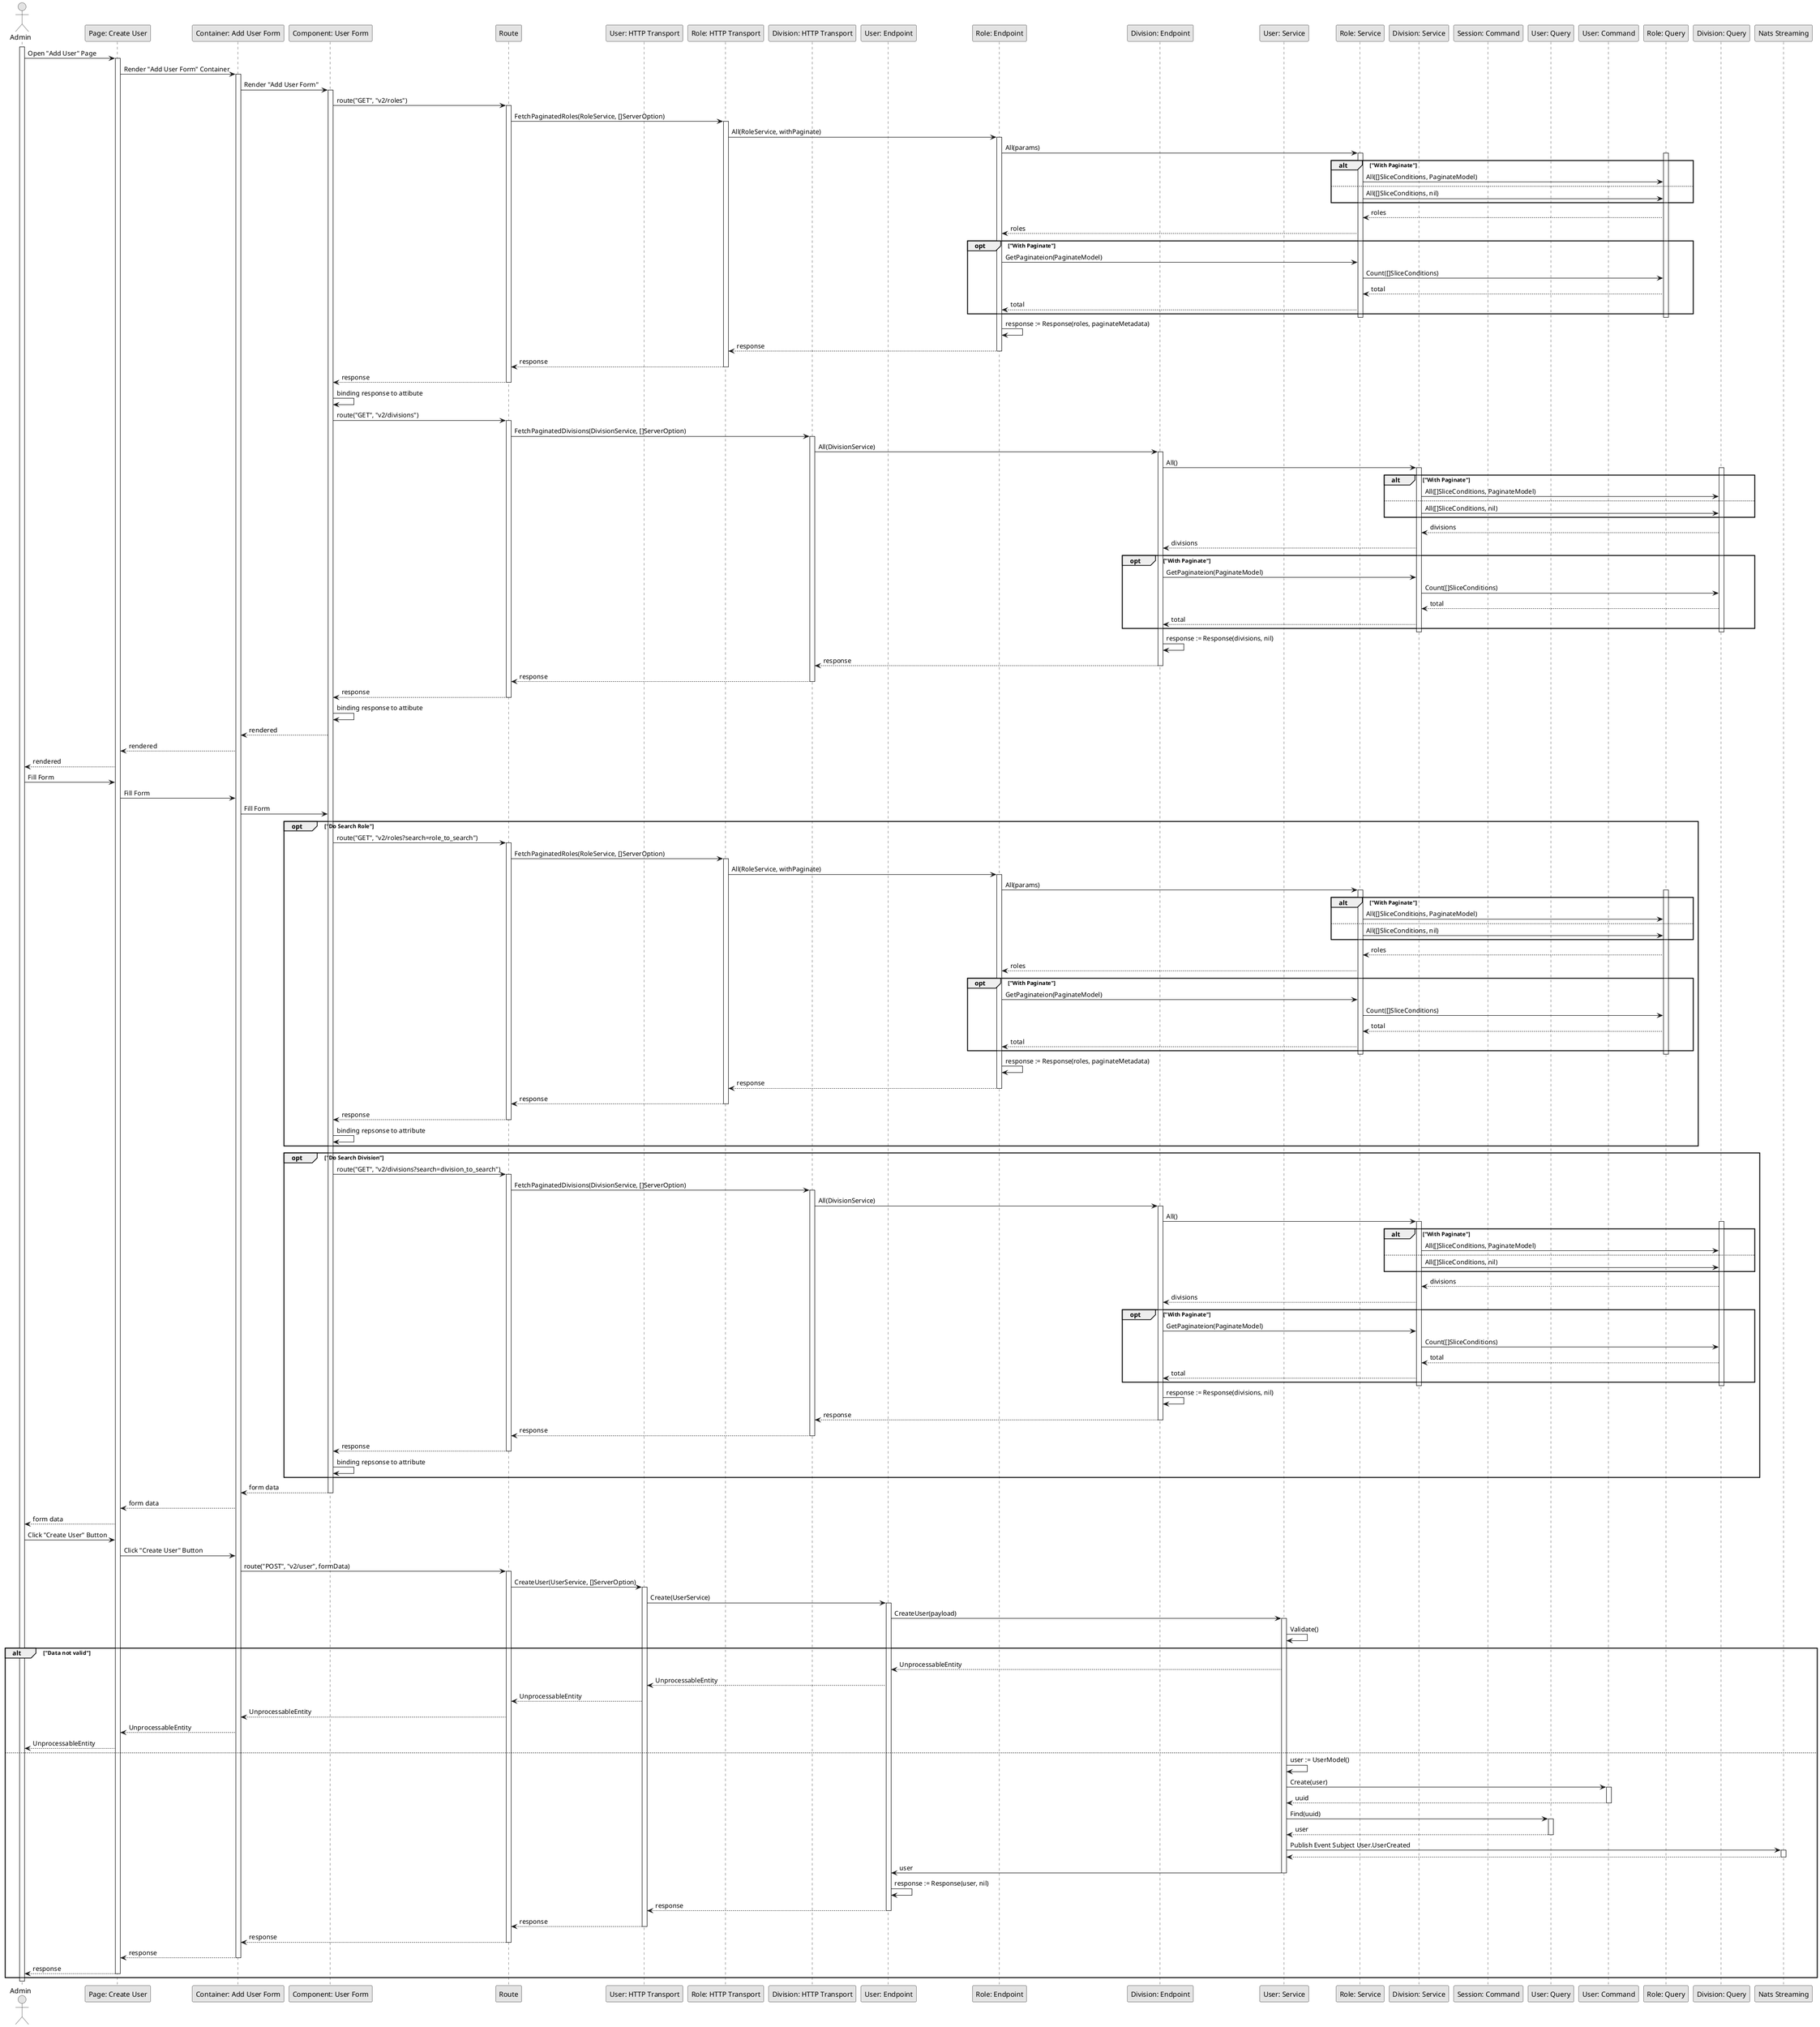 @startuml CreateUser

skinparam Monochrome true
skinparam Shadowing false

actor Admin
participant "Page: Create User" as CreateUserPage
participant "Container: Add User Form" as AddUserFormContainer
participant "Component: User Form" as UserFormComponent
participant "Route" as Route
participant "User: HTTP Transport" as UserHTTPTransport
participant "Role: HTTP Transport" as RoleHTTPTransport
participant "Division: HTTP Transport" as DivisionHTTPTransport
participant "User: Endpoint" as UserEndpoint
participant "Role: Endpoint" as RoleEndpoint
participant "Division: Endpoint" as DivisionEndpoint
participant "User: Service" as UserService
participant "Role: Service" as RoleService
participant "Division: Service" as DivisionService
participant "Session: Command" as SessionCommand
participant "User: Query" as UserQuery
participant "User: Command" as UserCommand
participant "Role: Query" as RoleQuery
participant "Division: Query" as DivisionQuery
participant "Nats Streaming" as NatsStreaming

activate Admin

' Load Data
Admin->CreateUserPage: Open "Add User" Page
activate CreateUserPage
CreateUserPage->AddUserFormContainer: Render "Add User Form" Container
activate AddUserFormContainer
AddUserFormContainer->UserFormComponent: Render "Add User Form"

' Fetch Roles
activate UserFormComponent
UserFormComponent->Route: route("GET", "v2/roles")
activate Route
Route->RoleHTTPTransport: FetchPaginatedRoles(RoleService, []ServerOption)
activate RoleHTTPTransport
RoleHTTPTransport->RoleEndpoint: All(RoleService, withPaginate)
activate RoleEndpoint
RoleEndpoint->RoleService: All(params)
activate RoleService
activate RoleQuery

alt "With Paginate"
    RoleService->RoleQuery: All([]SliceConditions, PaginateModel)
else
    RoleService->RoleQuery: All([]SliceConditions, nil)
end

RoleQuery-->RoleService: roles
RoleService-->RoleEndpoint: roles

opt "With Paginate"
    RoleEndpoint->RoleService: GetPaginateion(PaginateModel)
    RoleService->RoleQuery: Count([]SliceConditions)
    RoleQuery-->RoleService: total
    RoleService-->RoleEndpoint: total
end

deactivate RoleQuery
deactivate RoleService
RoleEndpoint->RoleEndpoint: response := Response(roles, paginateMetadata)
RoleEndpoint-->RoleHTTPTransport: response
deactivate RoleEndpoint
RoleHTTPTransport-->Route: response
deactivate RoleHTTPTransport
Route-->UserFormComponent: response
deactivate Route
UserFormComponent->UserFormComponent: binding response to attibute
' End Fetch Roles

' Fetch Division
UserFormComponent->Route: route("GET", "v2/divisions")
activate Route
Route->DivisionHTTPTransport: FetchPaginatedDivisions(DivisionService, []ServerOption)
activate DivisionHTTPTransport
DivisionHTTPTransport->DivisionEndpoint: All(DivisionService)
activate DivisionEndpoint
DivisionEndpoint->DivisionService: All()
activate DivisionService
activate DivisionQuery

alt "With Paginate"
    DivisionService->DivisionQuery: All([]SliceConditions, PaginateModel)
else
    DivisionService->DivisionQuery: All([]SliceConditions, nil)
end

DivisionQuery-->DivisionService: divisions
DivisionService-->DivisionEndpoint: divisions

opt "With Paginate"
    DivisionEndpoint->DivisionService: GetPaginateion(PaginateModel)
    DivisionService->DivisionQuery: Count([]SliceConditions)
    DivisionQuery-->DivisionService: total
    DivisionService-->DivisionEndpoint: total
end

deactivate DivisionQuery
deactivate DivisionService
DivisionEndpoint->DivisionEndpoint: response := Response(divisions, nil)
DivisionEndpoint-->DivisionHTTPTransport: response
deactivate DivisionEndpoint
DivisionHTTPTransport-->Route: response
deactivate DivisionHTTPTransport
Route-->UserFormComponent: response
deactivate Route
UserFormComponent->UserFormComponent: binding response to attibute
' End Fetch Division

UserFormComponent-->AddUserFormContainer: rendered
AddUserFormContainer-->CreateUserPage: rendered
CreateUserPage-->Admin: rendered
' End Load Data

' Fill Data
Admin->CreateUserPage: Fill Form
CreateUserPage->AddUserFormContainer: Fill Form
AddUserFormContainer->UserFormComponent: Fill Form

opt "Do Search Role"
    UserFormComponent->Route: route("GET", "v2/roles?search=role_to_search")
    activate Route
    Route->RoleHTTPTransport: FetchPaginatedRoles(RoleService, []ServerOption)
    activate RoleHTTPTransport
    RoleHTTPTransport->RoleEndpoint: All(RoleService, withPaginate)
    activate RoleEndpoint
    RoleEndpoint->RoleService: All(params)
    activate RoleService
    activate RoleQuery

    alt "With Paginate"
        RoleService->RoleQuery: All([]SliceConditions, PaginateModel)
    else
        RoleService->RoleQuery: All([]SliceConditions, nil)
    end

    RoleQuery-->RoleService: roles
    RoleService-->RoleEndpoint: roles

    opt "With Paginate"
        RoleEndpoint->RoleService: GetPaginateion(PaginateModel)
        RoleService->RoleQuery: Count([]SliceConditions)
        RoleQuery-->RoleService: total
        RoleService-->RoleEndpoint: total
    end

    deactivate RoleQuery
    deactivate RoleService
    RoleEndpoint->RoleEndpoint: response := Response(roles, paginateMetadata)
    RoleEndpoint-->RoleHTTPTransport: response
    deactivate RoleEndpoint
    RoleHTTPTransport-->Route: response
    deactivate RoleHTTPTransport
    Route-->UserFormComponent: response
    deactivate Route
    UserFormComponent->UserFormComponent: binding repsonse to attribute
end

opt "Do Search Division"
    UserFormComponent->Route: route("GET", "v2/divisions?search=division_to_search")
    activate Route
    Route->DivisionHTTPTransport: FetchPaginatedDivisions(DivisionService, []ServerOption)
    activate DivisionHTTPTransport
    DivisionHTTPTransport->DivisionEndpoint: All(DivisionService)
    activate DivisionEndpoint
    DivisionEndpoint->DivisionService: All()
    activate DivisionService
    activate DivisionQuery

    alt "With Paginate"
        DivisionService->DivisionQuery: All([]SliceConditions, PaginateModel)
    else
        DivisionService->DivisionQuery: All([]SliceConditions, nil)
    end

    DivisionQuery-->DivisionService: divisions
    DivisionService-->DivisionEndpoint: divisions

    opt "With Paginate"
        DivisionEndpoint->DivisionService: GetPaginateion(PaginateModel)
        DivisionService->DivisionQuery: Count([]SliceConditions)
        DivisionQuery-->DivisionService: total
        DivisionService-->DivisionEndpoint: total
    end

    deactivate DivisionQuery
    deactivate DivisionService
    DivisionEndpoint->DivisionEndpoint: response := Response(divisions, nil)
    DivisionEndpoint-->DivisionHTTPTransport: response
    deactivate DivisionEndpoint
    DivisionHTTPTransport-->Route: response
    deactivate DivisionHTTPTransport
    Route-->UserFormComponent: response
    deactivate Route
    UserFormComponent->UserFormComponent: binding repsonse to attribute
end

UserFormComponent-->AddUserFormContainer: form data
deactivate UserFormComponent
AddUserFormContainer-->CreateUserPage: form data
CreateUserPage-->Admin: form data
' End Fill Data

Admin->CreateUserPage: Click "Create User" Button
CreateUserPage->AddUserFormContainer: Click "Create User" Button
AddUserFormContainer->Route: route("POST", "v2/user", formData)
activate Route
Route->UserHTTPTransport: CreateUser(UserService, []ServerOption)
activate UserHTTPTransport
UserHTTPTransport->UserEndpoint: Create(UserService)
activate UserEndpoint
UserEndpoint->UserService: CreateUser(payload)
activate UserService
UserService->UserService: Validate()

alt "Data not valid"
    UserService-->UserEndpoint: UnprocessableEntity
    UserEndpoint-->UserHTTPTransport: UnprocessableEntity
    UserHTTPTransport-->Route: UnprocessableEntity
    Route-->AddUserFormContainer: UnprocessableEntity
    AddUserFormContainer-->CreateUserPage: UnprocessableEntity
    CreateUserPage-->Admin: UnprocessableEntity
else
    UserService->UserService: user := UserModel()
    UserService->UserCommand: Create(user)
    activate UserCommand
    UserCommand-->UserService: uuid
    deactivate UserCommand
    UserService->UserQuery: Find(uuid)
    activate UserQuery
    UserQuery-->UserService: user
    deactivate UserQuery
    UserService->NatsStreaming: Publish Event Subject User.UserCreated
    activate NatsStreaming
    NatsStreaming-->UserService
    deactivate NatsStreaming
    UserService->UserEndpoint: user
    deactivate UserService
    UserEndpoint->UserEndpoint:  response := Response(user, nil)
    UserEndpoint-->UserHTTPTransport: response
    deactivate UserEndpoint
    UserHTTPTransport-->Route: response
    deactivate UserHTTPTransport
    Route-->AddUserFormContainer: response
    deactivate Route
    AddUserFormContainer-->CreateUserPage: response
    deactivate AddUserFormContainer
    CreateUserPage-->Admin: response
    deactivate CreateUserPage
end

deactivate Admin

@enduml